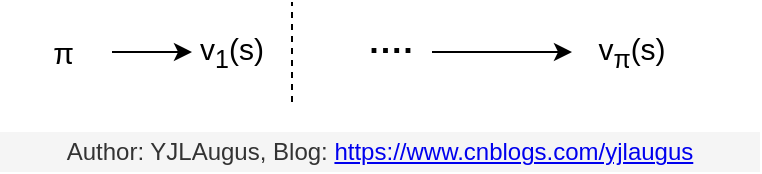 <mxfile version="13.5.7" type="device"><diagram id="ObC-Yi4BkzbyE9iZmN-8" name="第 1 页"><mxGraphModel dx="1024" dy="592" grid="1" gridSize="10" guides="1" tooltips="1" connect="1" arrows="1" fold="1" page="1" pageScale="1" pageWidth="827" pageHeight="1169" math="0" shadow="0"><root><mxCell id="0"/><mxCell id="1" parent="0"/><mxCell id="pW03PkkEex50LoND4KvU-35" value="Author: YJLAugus, Blog:&amp;nbsp;&lt;a href=&quot;https://www.cnblogs.com/yjlaugus&quot;&gt;https://www.cnblogs.com/yjlaugus&lt;/a&gt;" style="text;html=1;fillColor=#f5f5f5;align=center;verticalAlign=middle;whiteSpace=wrap;rounded=0;fontColor=#333333;" parent="1" vertex="1"><mxGeometry x="224" y="330" width="380" height="20" as="geometry"/></mxCell><mxCell id="W2rnT-B8Ser4bSWoIre8-4" value="" style="edgeStyle=orthogonalEdgeStyle;rounded=0;orthogonalLoop=1;jettySize=auto;html=1;fontSize=15;" edge="1" parent="1" source="W2rnT-B8Ser4bSWoIre8-1" target="W2rnT-B8Ser4bSWoIre8-2"><mxGeometry relative="1" as="geometry"/></mxCell><mxCell id="W2rnT-B8Ser4bSWoIre8-1" value="&lt;span class=&quot;fontstyle0&quot; style=&quot;font-size: 15px;&quot;&gt;π&lt;/span&gt;&amp;nbsp;&amp;nbsp;" style="text;html=1;strokeColor=none;fillColor=none;align=center;verticalAlign=middle;whiteSpace=wrap;rounded=0;fontSize=15;" vertex="1" parent="1"><mxGeometry x="240" y="280" width="40" height="20" as="geometry"/></mxCell><mxCell id="W2rnT-B8Ser4bSWoIre8-2" value="v&lt;sub&gt;1&lt;/sub&gt;(s)" style="text;html=1;strokeColor=none;fillColor=none;align=center;verticalAlign=middle;whiteSpace=wrap;rounded=0;fontSize=15;" vertex="1" parent="1"><mxGeometry x="320" y="280" width="40" height="20" as="geometry"/></mxCell><mxCell id="W2rnT-B8Ser4bSWoIre8-3" value="v&lt;span class=&quot;fontstyle0&quot;&gt;&lt;sub&gt;π&lt;/sub&gt;&lt;/span&gt;(s)" style="text;html=1;strokeColor=none;fillColor=none;align=center;verticalAlign=middle;whiteSpace=wrap;rounded=0;fontSize=15;" vertex="1" parent="1"><mxGeometry x="510" y="280" width="60" height="20" as="geometry"/></mxCell><mxCell id="W2rnT-B8Ser4bSWoIre8-6" value="" style="edgeStyle=orthogonalEdgeStyle;rounded=0;orthogonalLoop=1;jettySize=auto;html=1;fontSize=15;" edge="1" parent="1" source="W2rnT-B8Ser4bSWoIre8-5" target="W2rnT-B8Ser4bSWoIre8-3"><mxGeometry relative="1" as="geometry"/></mxCell><mxCell id="W2rnT-B8Ser4bSWoIre8-5" value="&lt;b&gt;&lt;font style=&quot;font-size: 17px&quot;&gt;····&lt;/font&gt;&lt;/b&gt;" style="text;html=1;strokeColor=none;fillColor=none;align=center;verticalAlign=middle;whiteSpace=wrap;rounded=0;fontSize=15;" vertex="1" parent="1"><mxGeometry x="400" y="280" width="40" height="20" as="geometry"/></mxCell><mxCell id="W2rnT-B8Ser4bSWoIre8-7" value="" style="endArrow=none;dashed=1;html=1;fontSize=15;" edge="1" parent="1"><mxGeometry width="50" height="50" relative="1" as="geometry"><mxPoint x="370" y="315" as="sourcePoint"/><mxPoint x="370" y="265" as="targetPoint"/></mxGeometry></mxCell></root></mxGraphModel></diagram></mxfile>